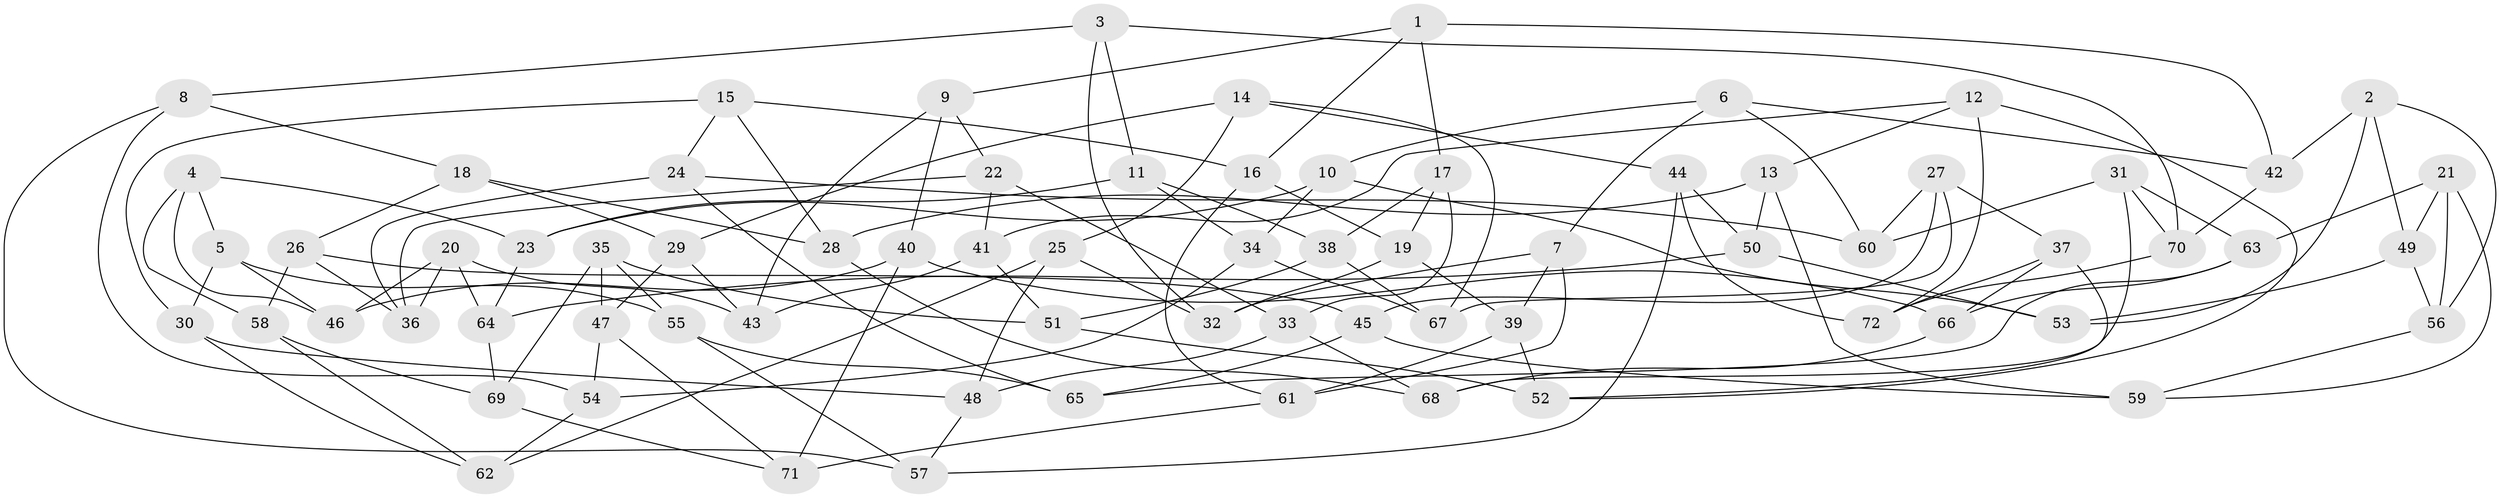 // coarse degree distribution, {6: 0.391304347826087, 5: 0.17391304347826086, 4: 0.391304347826087, 3: 0.043478260869565216}
// Generated by graph-tools (version 1.1) at 2025/24/03/03/25 07:24:25]
// undirected, 72 vertices, 144 edges
graph export_dot {
graph [start="1"]
  node [color=gray90,style=filled];
  1;
  2;
  3;
  4;
  5;
  6;
  7;
  8;
  9;
  10;
  11;
  12;
  13;
  14;
  15;
  16;
  17;
  18;
  19;
  20;
  21;
  22;
  23;
  24;
  25;
  26;
  27;
  28;
  29;
  30;
  31;
  32;
  33;
  34;
  35;
  36;
  37;
  38;
  39;
  40;
  41;
  42;
  43;
  44;
  45;
  46;
  47;
  48;
  49;
  50;
  51;
  52;
  53;
  54;
  55;
  56;
  57;
  58;
  59;
  60;
  61;
  62;
  63;
  64;
  65;
  66;
  67;
  68;
  69;
  70;
  71;
  72;
  1 -- 42;
  1 -- 17;
  1 -- 16;
  1 -- 9;
  2 -- 49;
  2 -- 53;
  2 -- 56;
  2 -- 42;
  3 -- 32;
  3 -- 8;
  3 -- 11;
  3 -- 70;
  4 -- 5;
  4 -- 46;
  4 -- 23;
  4 -- 58;
  5 -- 55;
  5 -- 46;
  5 -- 30;
  6 -- 60;
  6 -- 10;
  6 -- 42;
  6 -- 7;
  7 -- 32;
  7 -- 61;
  7 -- 39;
  8 -- 54;
  8 -- 18;
  8 -- 57;
  9 -- 43;
  9 -- 40;
  9 -- 22;
  10 -- 53;
  10 -- 34;
  10 -- 23;
  11 -- 38;
  11 -- 34;
  11 -- 23;
  12 -- 41;
  12 -- 52;
  12 -- 13;
  12 -- 72;
  13 -- 28;
  13 -- 59;
  13 -- 50;
  14 -- 44;
  14 -- 25;
  14 -- 29;
  14 -- 67;
  15 -- 30;
  15 -- 16;
  15 -- 28;
  15 -- 24;
  16 -- 61;
  16 -- 19;
  17 -- 33;
  17 -- 19;
  17 -- 38;
  18 -- 29;
  18 -- 26;
  18 -- 28;
  19 -- 32;
  19 -- 39;
  20 -- 43;
  20 -- 46;
  20 -- 64;
  20 -- 36;
  21 -- 59;
  21 -- 63;
  21 -- 49;
  21 -- 56;
  22 -- 33;
  22 -- 41;
  22 -- 36;
  23 -- 64;
  24 -- 60;
  24 -- 36;
  24 -- 65;
  25 -- 62;
  25 -- 32;
  25 -- 48;
  26 -- 36;
  26 -- 45;
  26 -- 58;
  27 -- 67;
  27 -- 45;
  27 -- 37;
  27 -- 60;
  28 -- 68;
  29 -- 47;
  29 -- 43;
  30 -- 48;
  30 -- 62;
  31 -- 68;
  31 -- 70;
  31 -- 63;
  31 -- 60;
  33 -- 68;
  33 -- 48;
  34 -- 67;
  34 -- 54;
  35 -- 69;
  35 -- 47;
  35 -- 51;
  35 -- 55;
  37 -- 66;
  37 -- 72;
  37 -- 52;
  38 -- 51;
  38 -- 67;
  39 -- 52;
  39 -- 61;
  40 -- 66;
  40 -- 46;
  40 -- 71;
  41 -- 43;
  41 -- 51;
  42 -- 70;
  44 -- 57;
  44 -- 50;
  44 -- 72;
  45 -- 65;
  45 -- 59;
  47 -- 71;
  47 -- 54;
  48 -- 57;
  49 -- 53;
  49 -- 56;
  50 -- 53;
  50 -- 64;
  51 -- 52;
  54 -- 62;
  55 -- 65;
  55 -- 57;
  56 -- 59;
  58 -- 69;
  58 -- 62;
  61 -- 71;
  63 -- 66;
  63 -- 65;
  64 -- 69;
  66 -- 68;
  69 -- 71;
  70 -- 72;
}
